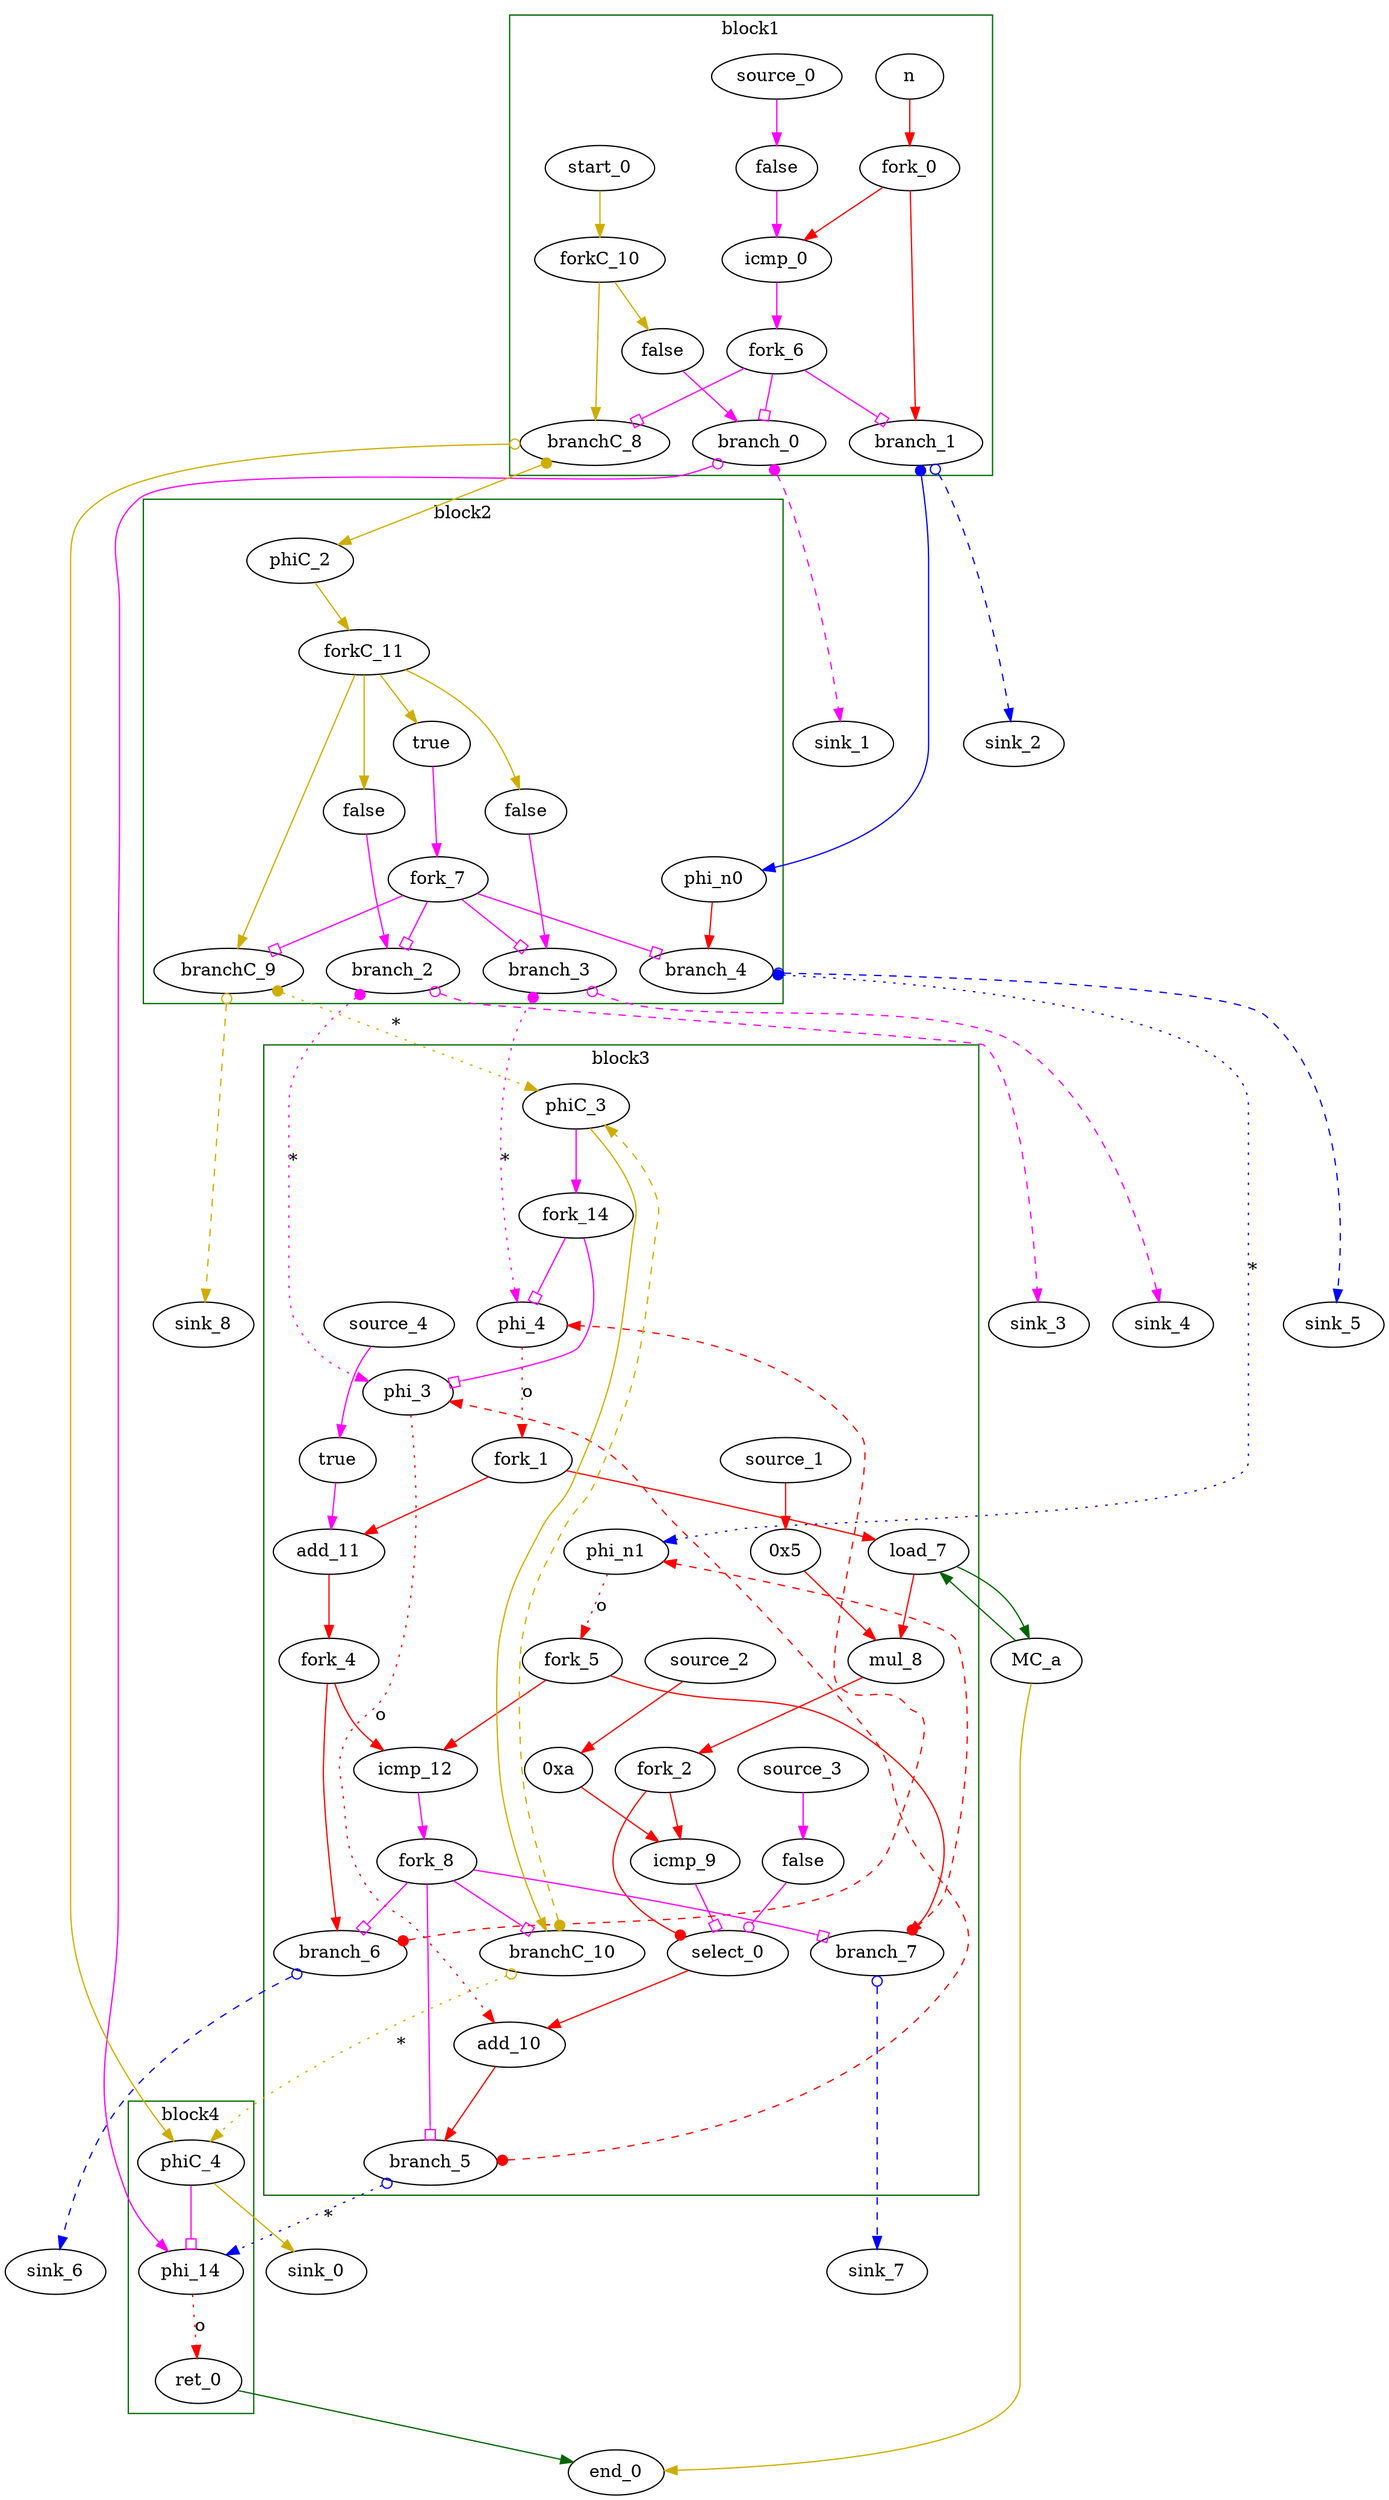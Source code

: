 // Number of blocks: 66
// Number of channels: 89
Digraph G {

  // Blocks
subgraph cluster_1 {
color = "darkgreen"
label = "block1"
  n [type=Entry, in="in1:32", out="out1:32", bbID = 1,  shape=oval];
  cst_0 [type=Constant, in="in1:1", out="out1:1", bbID = 1, value="0x0", label=false,  shape=oval];
  icmp_0 [type=Operator, in="in1:32 in2:32", out="out1:1", op = "icmp_sgt_op", delay=3.439, bbID = 1,  shape=oval];
  cst_7 [type=Constant, in="in1:1", out="out1:1", bbID = 1, value="0x0", label=false,  shape=oval];
  fork_0 [type=Fork, in="in1:32", out="out1:32 out2:32", bbID = 1,  shape=oval];
  branch_0 [type=Branch, in="in1:1 in2?:1", out="out1+:1 out2-:1", bbID = 1,  shape=oval];
  branch_1 [type=Branch, in="in1:32 in2?:1", out="out1+:32 out2-:32", bbID = 1,  shape=oval];
  fork_6 [type=Fork, in="in1:1", out="out1:1 out2:1 out3:1", bbID = 1,  shape=oval];
  start_0 [type=Entry, in="in1:0", out="out1:0", bbID = 1,  shape=oval];
  forkC_10 [type=Fork, in="in1:0", out="out1:0 out2:0", bbID = 1,  shape=oval];
  branchC_8 [type=Branch, in="in1:0 in2?:1", out="out1+:0 out2-:0", bbID = 1,  shape=oval];
  source_0 [type=Source, out="out1:1", bbID = 1,  shape=oval];
}
subgraph cluster_2 {
color = "darkgreen"
label = "block2"
  brCst_block2 [type=Constant, in="in1:1", out="out1:1", bbID = 2, value="0x1", label=true,  shape=oval];
  cst_1 [type=Constant, in="in1:1", out="out1:1", bbID = 2, value="0x0", label=false,  shape=oval];
  cst_2 [type=Constant, in="in1:1", out="out1:1", bbID = 2, value="0x0", label=false,  shape=oval];
  phi_n0 [type=Merge, in="in1:32", out="out1:32", bbID = 2,  shape=oval];
  branch_2 [type=Branch, in="in1:1 in2?:1", out="out1+:1 out2-:1", bbID = 2,  shape=oval];
  branch_3 [type=Branch, in="in1:1 in2?:1", out="out1+:1 out2-:1", bbID = 2,  shape=oval];
  branch_4 [type=Branch, in="in1:32 in2?:1", out="out1+:32 out2-:32", bbID = 2,  shape=oval];
  fork_7 [type=Fork, in="in1:1", out="out1:1 out2:1 out3:1 out4:1", bbID = 2,  shape=oval];
  phiC_2 [type=Merge, in="in1:0", out="out1:0", bbID = 2,  shape=oval];
  forkC_11 [type=Fork, in="in1:0", out="out1:0 out2:0 out3:0 out4:0", bbID = 2,  shape=oval];
  branchC_9 [type=Branch, in="in1:0 in2?:1", out="out1+:0 out2-:0", bbID = 2,  shape=oval];
}
subgraph cluster_3 {
color = "darkgreen"
label = "block3"
  phi_3 [type=Mux, in="in1?:1 in2:32 in3:32", out="out1:32", delay=1.624, bbID = 3,  shape=oval];
  phi_4 [type=Mux, in="in1?:1 in2:31 in3:31", out="out1:31", delay=1.624, bbID = 3,  shape=oval];
  load_7 [type=Operator, in="in1:32 in2:31", out="out1:32 out2:31", op = "mc_load_op", delay=7.999, latency=2, bbID = 3, portID = 0, offset = 0,  shape=oval];
  cst_3 [type=Constant, in="in1:3", out="out1:3", bbID = 3, value="0x5", label="0x5",  shape=oval];
  mul_8 [type=Operator, in="in1:32 in2:32", out="out1:32", op = "mul_op", latency=4, bbID = 3,  shape=oval];
  cst_4 [type=Constant, in="in1:4", out="out1:4", bbID = 3, value="0xa", label="0xa",  shape=oval];
  icmp_9 [type=Operator, in="in1:32 in2:32", out="out1:1", op = "icmp_sgt_op", delay=3.439, bbID = 3,  shape=oval];
  cst_5 [type=Constant, in="in1:1", out="out1:1", bbID = 3, value="0x0", label=false,  shape=oval];
  select_0 [type=Operator, in="in1?:1 in2+:32 in3-:32", out="out1:32", op = "select_op", bbID = 3,  shape=oval];
  add_10 [type=Operator, in="in1:32 in2:32", out="out1:32", op = "add_op", delay=3.146, bbID = 3,  shape=oval];
  cst_6 [type=Constant, in="in1:1", out="out1:1", bbID = 3, value="0x1", label=true,  shape=oval];
  add_11 [type=Operator, in="in1:31 in2:31", out="out1:31", op = "add_op", delay=3.146, bbID = 3,  shape=oval];
  icmp_12 [type=Operator, in="in1:32 in2:32", out="out1:1", op = "icmp_slt_op", delay=3.439, bbID = 3,  shape=oval];
  phi_n1 [type=Merge, in="in1:32 in2:32", out="out1:32", delay=1.624, bbID = 3,  shape=oval];
  fork_1 [type=Fork, in="in1:31", out="out1:31 out2:31", bbID = 3,  shape=oval];
  fork_2 [type=Fork, in="in1:32", out="out1:32 out2:32", bbID = 3,  shape=oval];
  fork_4 [type=Fork, in="in1:31", out="out1:31 out2:31", bbID = 3,  shape=oval];
  fork_5 [type=Fork, in="in1:32", out="out1:32 out2:32", bbID = 3,  shape=oval];
  branch_5 [type=Branch, in="in1:32 in2?:1", out="out1+:32 out2-:32", bbID = 3,  shape=oval];
  branch_6 [type=Branch, in="in1:31 in2?:1", out="out1+:31 out2-:31", bbID = 3,  shape=oval];
  branch_7 [type=Branch, in="in1:32 in2?:1", out="out1+:32 out2-:32", bbID = 3,  shape=oval];
  fork_8 [type=Fork, in="in1:1", out="out1:1 out2:1 out3:1 out4:1", bbID = 3,  shape=oval];
  phiC_3 [type=CntrlMerge, in="in1:0 in2:0", out="out1:0 out2?:1", bbID = 3,  shape=oval];
  branchC_10 [type=Branch, in="in1:0 in2?:1", out="out1+:0 out2-:0", bbID = 3,  shape=oval];
  source_1 [type=Source, out="out1:3", bbID = 3,  shape=oval];
  source_2 [type=Source, out="out1:4", bbID = 3,  shape=oval];
  source_3 [type=Source, out="out1:1", bbID = 3,  shape=oval];
  source_4 [type=Source, out="out1:1", bbID = 3,  shape=oval];
  fork_14 [type=Fork, in="in1:1", out="out1:1 out2:1", bbID = 3,  shape=oval];
}
subgraph cluster_4 {
color = "darkgreen"
label = "block4"
  phi_14 [type=Mux, in="in1?:1 in2:32 in3:32", out="out1:32", delay=1.624, bbID = 4,  shape=oval];
  ret_0 [type=Operator, in="in1:32", out="out1:32", op = "ret_op", bbID = 4,  shape=oval];
  phiC_4 [type=CntrlMerge, in="in1:0 in2:0", out="out1:0 out2?:1", bbID = 4,  shape=oval];
}
  MC_a [type=MC, in="in1:31*l0a", out="out1:32*l0d out2:0*e", bbID = 0, memory = "a", bbcount = 0, ldcount = 1, stcount = 0, ];
  end_0 [type=Exit, in="in1:0*e in2:32", out="out1:32", bbID = 0,  shape=oval];
  sink_0 [type=Sink, in="in1:0", bbID = 0,  shape=oval];
  sink_1 [type=Sink, in="in1:1", bbID = 0,  shape=oval];
  sink_2 [type=Sink, in="in1:32", bbID = 0,  shape=oval];
  sink_3 [type=Sink, in="in1:1", bbID = 0,  shape=oval];
  sink_4 [type=Sink, in="in1:1", bbID = 0,  shape=oval];
  sink_5 [type=Sink, in="in1:32", bbID = 0,  shape=oval];
  sink_6 [type=Sink, in="in1:31", bbID = 0,  shape=oval];
  sink_7 [type=Sink, in="in1:32", bbID = 0,  shape=oval];
  sink_8 [type=Sink, in="in1:0", bbID = 0,  shape=oval];

  // Channels
  n -> fork_0 [from=out1, to=in1, arrowhead=normal, color=red];
  cst_0 -> icmp_0 [from=out1, to=in2, arrowhead=normal, color=magenta];
  icmp_0 -> fork_6 [from=out1, to=in1, arrowhead=normal, color=magenta];
  brCst_block2 -> fork_7 [from=out1, to=in1, arrowhead=normal, color=magenta];
  cst_1 -> branch_2 [from=out1, to=in1, arrowhead=normal, color=magenta];
  phi_3 -> add_10 [from=out1, to=in1, arrowhead=normal, color=red, slots=1, style=dotted, label="o", transparent=true];
  cst_2 -> branch_3 [from=out1, to=in1, arrowhead=normal, color=magenta];
  phi_4 -> fork_1 [from=out1, to=in1, arrowhead=normal, color=red, slots=1, style=dotted, label="o", transparent=true];
  load_7 -> mul_8 [from=out1, to=in1, arrowhead=normal, color=red];
  load_7 -> MC_a [from=out2, to=in1, arrowhead=normal, color=darkgreen];
  cst_3 -> mul_8 [from=out1, to=in2, arrowhead=normal, color=red];
  mul_8 -> fork_2 [from=out1, to=in1, arrowhead=normal, color=red];
  cst_4 -> icmp_9 [from=out1, to=in2, arrowhead=normal, color=red];
  icmp_9 -> select_0 [from=out1, to=in1, arrowhead=obox, color=magenta];
  cst_5 -> select_0 [from=out1, to=in3, arrowhead=odot, color=magenta];
  select_0 -> add_10 [from=out1, to=in2, arrowhead=normal, color=red];
  add_10 -> branch_5 [from=out1, to=in1, arrowhead=normal, color=red];
  cst_6 -> add_11 [from=out1, to=in2, arrowhead=normal, color=magenta];
  add_11 -> fork_4 [from=out1, to=in1, arrowhead=normal, color=red];
  icmp_12 -> fork_8 [from=out1, to=in1, arrowhead=normal, color=magenta];
  cst_7 -> branch_0 [from=out1, to=in1, arrowhead=normal, color=magenta];
  phi_14 -> ret_0 [from=out1, to=in1, arrowhead=normal, color=red, slots=1, style=dotted, label="o", transparent=true];
  ret_0 -> end_0 [from=out1, to=in2, arrowhead=normal, color=darkgreen];
  phi_n0 -> branch_4 [from=out1, to=in1, arrowhead=normal, color=red];
  phi_n1 -> fork_5 [from=out1, to=in1, arrowhead=normal, color=red, slots=1, style=dotted, label="o", transparent=true];
  fork_0 -> icmp_0 [from=out1, to=in1, arrowhead=normal, color=red];
  fork_0 -> branch_1 [from=out2, to=in1, arrowhead=normal, color=red];
  fork_1 -> load_7 [from=out2, to=in2, arrowhead=normal, color=red];
  fork_1 -> add_11 [from=out1, to=in1, arrowhead=normal, color=red];
  fork_2 -> icmp_9 [from=out1, to=in1, arrowhead=normal, color=red];
  fork_2 -> select_0 [from=out2, to=in2, arrowhead=dot, color=red];
  fork_4 -> icmp_12 [from=out1, to=in1, arrowhead=normal, color=red];
  fork_4 -> branch_6 [from=out2, to=in1, arrowhead=normal, color=red];
  fork_5 -> icmp_12 [from=out1, to=in2, arrowhead=normal, color=red];
  fork_5 -> branch_7 [from=out2, to=in1, arrowhead=normal, color=red];
  branch_0 -> phi_14 [from=out2, to=in2, dir=both, arrowtail=odot, arrowhead=normal, color=magenta];
  branch_0 -> sink_1 [from=out1, to=in1, dir=both, arrowtail=dot, arrowhead=normal, color=magenta, style=dashed, minlen = 3];
  branch_1 -> phi_n0 [from=out1, to=in1, dir=both, arrowtail=dot, arrowhead=normal, color=blue];
  branch_1 -> sink_2 [from=out2, to=in1, dir=both, arrowtail=odot, arrowhead=normal, color=blue, style=dashed, minlen = 3];
  fork_6 -> branch_0 [from=out2, to=in2, arrowhead=obox, color=magenta];
  fork_6 -> branch_1 [from=out1, to=in2, arrowhead=obox, color=magenta];
  fork_6 -> branchC_8 [from=out3, to=in2, arrowhead=obox, color=magenta];
  branch_2 -> phi_3 [from=out1, to=in2, dir=both, arrowtail=dot, arrowhead=normal, color=magenta, slots=1, style=dotted, label="*", transparent=false];
  branch_2 -> sink_3 [from=out2, to=in1, dir=both, arrowtail=odot, arrowhead=normal, color=magenta, style=dashed, minlen = 3];
  branch_3 -> phi_4 [from=out1, to=in2, dir=both, arrowtail=dot, arrowhead=normal, color=magenta, slots=1, style=dotted, label="*", transparent=false];
  branch_3 -> sink_4 [from=out2, to=in1, dir=both, arrowtail=odot, arrowhead=normal, color=magenta, style=dashed, minlen = 3];
  branch_4 -> phi_n1 [from=out1, to=in1, dir=both, arrowtail=dot, arrowhead=normal, color=blue, slots=1, style=dotted, label="*", transparent=false];
  branch_4 -> sink_5 [from=out2, to=in1, dir=both, arrowtail=odot, arrowhead=normal, color=blue, style=dashed, minlen = 3];
  fork_7 -> branch_2 [from=out3, to=in2, arrowhead=obox, color=magenta];
  fork_7 -> branch_3 [from=out2, to=in2, arrowhead=obox, color=magenta];
  fork_7 -> branch_4 [from=out1, to=in2, arrowhead=obox, color=magenta];
  fork_7 -> branchC_9 [from=out4, to=in2, arrowhead=obox, color=magenta];
  branch_5 -> phi_3 [from=out1, to=in3, dir=both, arrowtail=dot, arrowhead=normal, color=red, constraint=false, style=dashed, minlen = 3];
  branch_5 -> phi_14 [from=out2, to=in3, dir=both, arrowtail=odot, arrowhead=normal, color=blue, slots=1, style=dotted, label="*", transparent=false];
  branch_6 -> phi_4 [from=out1, to=in3, dir=both, arrowtail=dot, arrowhead=normal, color=red, constraint=false, style=dashed, minlen = 3];
  branch_6 -> sink_6 [from=out2, to=in1, dir=both, arrowtail=odot, arrowhead=normal, color=blue, style=dashed, minlen = 3];
  branch_7 -> phi_n1 [from=out1, to=in2, dir=both, arrowtail=dot, arrowhead=normal, color=red, constraint=false, style=dashed, minlen = 3];
  branch_7 -> sink_7 [from=out2, to=in1, dir=both, arrowtail=odot, arrowhead=normal, color=blue, style=dashed, minlen = 3];
  fork_8 -> branch_5 [from=out3, to=in2, arrowhead=obox, color=magenta];
  fork_8 -> branch_6 [from=out2, to=in2, arrowhead=obox, color=magenta];
  fork_8 -> branch_7 [from=out1, to=in2, arrowhead=obox, color=magenta];
  fork_8 -> branchC_10 [from=out4, to=in2, arrowhead=obox, color=magenta];
  MC_a -> load_7 [from=out1, to=in1, arrowhead=normal, color=darkgreen];
  MC_a -> end_0 [from=out2, to=in1, arrowhead=normal, color=gold3];
  start_0 -> forkC_10 [from=out1, to=in1, arrowhead=normal, color=gold3];
  forkC_10 -> cst_7 [from=out1, to=in1, arrowhead=normal, color=gold3];
  forkC_10 -> branchC_8 [from=out2, to=in1, arrowhead=normal, color=gold3];
  branchC_8 -> phiC_2 [from=out1, to=in1, dir=both, arrowtail=dot, arrowhead=normal, color=gold3];
  branchC_8 -> phiC_4 [from=out2, to=in1, dir=both, arrowtail=odot, arrowhead=normal, color=gold3];
  phiC_2 -> forkC_11 [from=out1, to=in1, arrowhead=normal, color=gold3];
  forkC_11 -> brCst_block2 [from=out4, to=in1, arrowhead=normal, color=gold3];
  forkC_11 -> cst_1 [from=out1, to=in1, arrowhead=normal, color=gold3];
  forkC_11 -> cst_2 [from=out2, to=in1, arrowhead=normal, color=gold3];
  forkC_11 -> branchC_9 [from=out3, to=in1, arrowhead=normal, color=gold3];
  branchC_9 -> phiC_3 [from=out1, to=in1, dir=both, arrowtail=dot, arrowhead=normal, color=gold3, slots=1, style=dotted, label="*", transparent=false];
  branchC_9 -> sink_8 [from=out2, to=in1, dir=both, arrowtail=odot, arrowhead=normal, color=gold3, style=dashed, minlen = 3];
  phiC_3 -> branchC_10 [from=out1, to=in1, arrowhead=normal, color=gold3];
  phiC_3 -> fork_14 [from=out2, to=in1, arrowhead=normal, color=magenta];
  branchC_10 -> phiC_3 [from=out1, to=in2, dir=both, arrowtail=dot, arrowhead=normal, color=gold3, constraint=false, style=dashed, minlen = 3];
  branchC_10 -> phiC_4 [from=out2, to=in2, dir=both, arrowtail=odot, arrowhead=normal, color=gold3, slots=1, style=dotted, label="*", transparent=false];
  phiC_4 -> phi_14 [from=out2, to=in1, arrowhead=obox, color=magenta];
  phiC_4 -> sink_0 [from=out1, to=in1, arrowhead=normal, color=gold3];
  source_0 -> cst_0 [from=out1, to=in1, arrowhead=normal, color=magenta];
  source_1 -> cst_3 [from=out1, to=in1, arrowhead=normal, color=red];
  source_2 -> cst_4 [from=out1, to=in1, arrowhead=normal, color=red];
  source_3 -> cst_5 [from=out1, to=in1, arrowhead=normal, color=magenta];
  source_4 -> cst_6 [from=out1, to=in1, arrowhead=normal, color=magenta];
  fork_14 -> phi_3 [from=out1, to=in1, arrowhead=obox, color=magenta];
  fork_14 -> phi_4 [from=out2, to=in1, arrowhead=obox, color=magenta];
}

